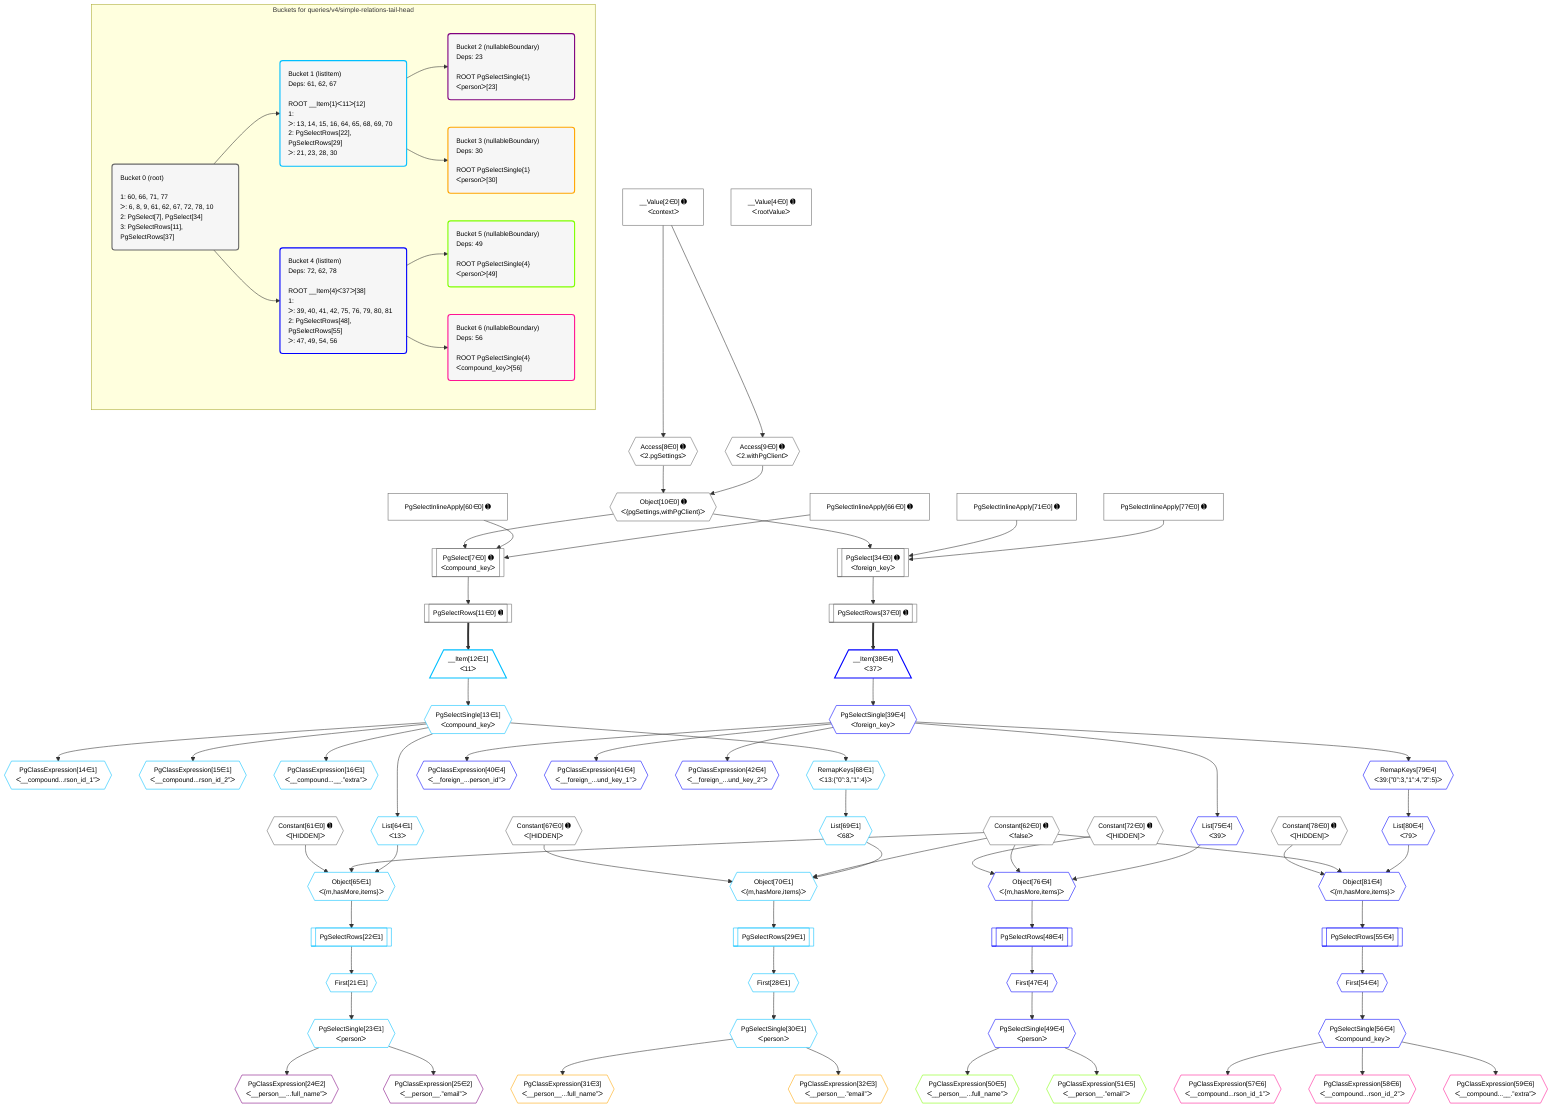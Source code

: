 %%{init: {'themeVariables': { 'fontSize': '12px'}}}%%
graph TD
    classDef path fill:#eee,stroke:#000,color:#000
    classDef plan fill:#fff,stroke-width:1px,color:#000
    classDef itemplan fill:#fff,stroke-width:2px,color:#000
    classDef unbatchedplan fill:#dff,stroke-width:1px,color:#000
    classDef sideeffectplan fill:#fcc,stroke-width:2px,color:#000
    classDef bucket fill:#f6f6f6,color:#000,stroke-width:2px,text-align:left


    %% plan dependencies
    PgSelect7[["PgSelect[7∈0] ➊<br />ᐸcompound_keyᐳ"]]:::plan
    Object10{{"Object[10∈0] ➊<br />ᐸ{pgSettings,withPgClient}ᐳ"}}:::plan
    PgSelectInlineApply60["PgSelectInlineApply[60∈0] ➊"]:::plan
    PgSelectInlineApply66["PgSelectInlineApply[66∈0] ➊"]:::plan
    Object10 & PgSelectInlineApply60 & PgSelectInlineApply66 --> PgSelect7
    PgSelect34[["PgSelect[34∈0] ➊<br />ᐸforeign_keyᐳ"]]:::plan
    PgSelectInlineApply71["PgSelectInlineApply[71∈0] ➊"]:::plan
    PgSelectInlineApply77["PgSelectInlineApply[77∈0] ➊"]:::plan
    Object10 & PgSelectInlineApply71 & PgSelectInlineApply77 --> PgSelect34
    Access8{{"Access[8∈0] ➊<br />ᐸ2.pgSettingsᐳ"}}:::plan
    Access9{{"Access[9∈0] ➊<br />ᐸ2.withPgClientᐳ"}}:::plan
    Access8 & Access9 --> Object10
    __Value2["__Value[2∈0] ➊<br />ᐸcontextᐳ"]:::plan
    __Value2 --> Access8
    __Value2 --> Access9
    PgSelectRows11[["PgSelectRows[11∈0] ➊"]]:::plan
    PgSelect7 --> PgSelectRows11
    PgSelectRows37[["PgSelectRows[37∈0] ➊"]]:::plan
    PgSelect34 --> PgSelectRows37
    __Value4["__Value[4∈0] ➊<br />ᐸrootValueᐳ"]:::plan
    Constant61{{"Constant[61∈0] ➊<br />ᐸ[HIDDEN]ᐳ"}}:::plan
    Constant62{{"Constant[62∈0] ➊<br />ᐸfalseᐳ"}}:::plan
    Constant67{{"Constant[67∈0] ➊<br />ᐸ[HIDDEN]ᐳ"}}:::plan
    Constant72{{"Constant[72∈0] ➊<br />ᐸ[HIDDEN]ᐳ"}}:::plan
    Constant78{{"Constant[78∈0] ➊<br />ᐸ[HIDDEN]ᐳ"}}:::plan
    Object65{{"Object[65∈1]<br />ᐸ{m,hasMore,items}ᐳ"}}:::plan
    List64{{"List[64∈1]<br />ᐸ13ᐳ"}}:::plan
    Constant61 & Constant62 & List64 --> Object65
    Object70{{"Object[70∈1]<br />ᐸ{m,hasMore,items}ᐳ"}}:::plan
    List69{{"List[69∈1]<br />ᐸ68ᐳ"}}:::plan
    Constant67 & Constant62 & List69 --> Object70
    __Item12[/"__Item[12∈1]<br />ᐸ11ᐳ"\]:::itemplan
    PgSelectRows11 ==> __Item12
    PgSelectSingle13{{"PgSelectSingle[13∈1]<br />ᐸcompound_keyᐳ"}}:::plan
    __Item12 --> PgSelectSingle13
    PgClassExpression14{{"PgClassExpression[14∈1]<br />ᐸ__compound...rson_id_1”ᐳ"}}:::plan
    PgSelectSingle13 --> PgClassExpression14
    PgClassExpression15{{"PgClassExpression[15∈1]<br />ᐸ__compound...rson_id_2”ᐳ"}}:::plan
    PgSelectSingle13 --> PgClassExpression15
    PgClassExpression16{{"PgClassExpression[16∈1]<br />ᐸ__compound...__.”extra”ᐳ"}}:::plan
    PgSelectSingle13 --> PgClassExpression16
    First21{{"First[21∈1]"}}:::plan
    PgSelectRows22[["PgSelectRows[22∈1]"]]:::plan
    PgSelectRows22 --> First21
    Object65 --> PgSelectRows22
    PgSelectSingle23{{"PgSelectSingle[23∈1]<br />ᐸpersonᐳ"}}:::plan
    First21 --> PgSelectSingle23
    First28{{"First[28∈1]"}}:::plan
    PgSelectRows29[["PgSelectRows[29∈1]"]]:::plan
    PgSelectRows29 --> First28
    Object70 --> PgSelectRows29
    PgSelectSingle30{{"PgSelectSingle[30∈1]<br />ᐸpersonᐳ"}}:::plan
    First28 --> PgSelectSingle30
    PgSelectSingle13 --> List64
    RemapKeys68{{"RemapKeys[68∈1]<br />ᐸ13:{”0”:3,”1”:4}ᐳ"}}:::plan
    PgSelectSingle13 --> RemapKeys68
    RemapKeys68 --> List69
    PgClassExpression24{{"PgClassExpression[24∈2]<br />ᐸ__person__...full_name”ᐳ"}}:::plan
    PgSelectSingle23 --> PgClassExpression24
    PgClassExpression25{{"PgClassExpression[25∈2]<br />ᐸ__person__.”email”ᐳ"}}:::plan
    PgSelectSingle23 --> PgClassExpression25
    PgClassExpression31{{"PgClassExpression[31∈3]<br />ᐸ__person__...full_name”ᐳ"}}:::plan
    PgSelectSingle30 --> PgClassExpression31
    PgClassExpression32{{"PgClassExpression[32∈3]<br />ᐸ__person__.”email”ᐳ"}}:::plan
    PgSelectSingle30 --> PgClassExpression32
    Object76{{"Object[76∈4]<br />ᐸ{m,hasMore,items}ᐳ"}}:::plan
    List75{{"List[75∈4]<br />ᐸ39ᐳ"}}:::plan
    Constant72 & Constant62 & List75 --> Object76
    Object81{{"Object[81∈4]<br />ᐸ{m,hasMore,items}ᐳ"}}:::plan
    List80{{"List[80∈4]<br />ᐸ79ᐳ"}}:::plan
    Constant78 & Constant62 & List80 --> Object81
    __Item38[/"__Item[38∈4]<br />ᐸ37ᐳ"\]:::itemplan
    PgSelectRows37 ==> __Item38
    PgSelectSingle39{{"PgSelectSingle[39∈4]<br />ᐸforeign_keyᐳ"}}:::plan
    __Item38 --> PgSelectSingle39
    PgClassExpression40{{"PgClassExpression[40∈4]<br />ᐸ__foreign_...person_id”ᐳ"}}:::plan
    PgSelectSingle39 --> PgClassExpression40
    PgClassExpression41{{"PgClassExpression[41∈4]<br />ᐸ__foreign_...und_key_1”ᐳ"}}:::plan
    PgSelectSingle39 --> PgClassExpression41
    PgClassExpression42{{"PgClassExpression[42∈4]<br />ᐸ__foreign_...und_key_2”ᐳ"}}:::plan
    PgSelectSingle39 --> PgClassExpression42
    First47{{"First[47∈4]"}}:::plan
    PgSelectRows48[["PgSelectRows[48∈4]"]]:::plan
    PgSelectRows48 --> First47
    Object76 --> PgSelectRows48
    PgSelectSingle49{{"PgSelectSingle[49∈4]<br />ᐸpersonᐳ"}}:::plan
    First47 --> PgSelectSingle49
    First54{{"First[54∈4]"}}:::plan
    PgSelectRows55[["PgSelectRows[55∈4]"]]:::plan
    PgSelectRows55 --> First54
    Object81 --> PgSelectRows55
    PgSelectSingle56{{"PgSelectSingle[56∈4]<br />ᐸcompound_keyᐳ"}}:::plan
    First54 --> PgSelectSingle56
    PgSelectSingle39 --> List75
    RemapKeys79{{"RemapKeys[79∈4]<br />ᐸ39:{”0”:3,”1”:4,”2”:5}ᐳ"}}:::plan
    PgSelectSingle39 --> RemapKeys79
    RemapKeys79 --> List80
    PgClassExpression50{{"PgClassExpression[50∈5]<br />ᐸ__person__...full_name”ᐳ"}}:::plan
    PgSelectSingle49 --> PgClassExpression50
    PgClassExpression51{{"PgClassExpression[51∈5]<br />ᐸ__person__.”email”ᐳ"}}:::plan
    PgSelectSingle49 --> PgClassExpression51
    PgClassExpression57{{"PgClassExpression[57∈6]<br />ᐸ__compound...rson_id_1”ᐳ"}}:::plan
    PgSelectSingle56 --> PgClassExpression57
    PgClassExpression58{{"PgClassExpression[58∈6]<br />ᐸ__compound...rson_id_2”ᐳ"}}:::plan
    PgSelectSingle56 --> PgClassExpression58
    PgClassExpression59{{"PgClassExpression[59∈6]<br />ᐸ__compound...__.”extra”ᐳ"}}:::plan
    PgSelectSingle56 --> PgClassExpression59

    %% define steps

    subgraph "Buckets for queries/v4/simple-relations-tail-head"
    Bucket0("Bucket 0 (root)<br /><br />1: 60, 66, 71, 77<br />ᐳ: 6, 8, 9, 61, 62, 67, 72, 78, 10<br />2: PgSelect[7], PgSelect[34]<br />3: PgSelectRows[11], PgSelectRows[37]"):::bucket
    classDef bucket0 stroke:#696969
    class Bucket0,__Value2,__Value4,PgSelect7,Access8,Access9,Object10,PgSelectRows11,PgSelect34,PgSelectRows37,PgSelectInlineApply60,Constant61,Constant62,PgSelectInlineApply66,Constant67,PgSelectInlineApply71,Constant72,PgSelectInlineApply77,Constant78 bucket0
    Bucket1("Bucket 1 (listItem)<br />Deps: 61, 62, 67<br /><br />ROOT __Item{1}ᐸ11ᐳ[12]<br />1: <br />ᐳ: 13, 14, 15, 16, 64, 65, 68, 69, 70<br />2: PgSelectRows[22], PgSelectRows[29]<br />ᐳ: 21, 23, 28, 30"):::bucket
    classDef bucket1 stroke:#00bfff
    class Bucket1,__Item12,PgSelectSingle13,PgClassExpression14,PgClassExpression15,PgClassExpression16,First21,PgSelectRows22,PgSelectSingle23,First28,PgSelectRows29,PgSelectSingle30,List64,Object65,RemapKeys68,List69,Object70 bucket1
    Bucket2("Bucket 2 (nullableBoundary)<br />Deps: 23<br /><br />ROOT PgSelectSingle{1}ᐸpersonᐳ[23]"):::bucket
    classDef bucket2 stroke:#7f007f
    class Bucket2,PgClassExpression24,PgClassExpression25 bucket2
    Bucket3("Bucket 3 (nullableBoundary)<br />Deps: 30<br /><br />ROOT PgSelectSingle{1}ᐸpersonᐳ[30]"):::bucket
    classDef bucket3 stroke:#ffa500
    class Bucket3,PgClassExpression31,PgClassExpression32 bucket3
    Bucket4("Bucket 4 (listItem)<br />Deps: 72, 62, 78<br /><br />ROOT __Item{4}ᐸ37ᐳ[38]<br />1: <br />ᐳ: 39, 40, 41, 42, 75, 76, 79, 80, 81<br />2: PgSelectRows[48], PgSelectRows[55]<br />ᐳ: 47, 49, 54, 56"):::bucket
    classDef bucket4 stroke:#0000ff
    class Bucket4,__Item38,PgSelectSingle39,PgClassExpression40,PgClassExpression41,PgClassExpression42,First47,PgSelectRows48,PgSelectSingle49,First54,PgSelectRows55,PgSelectSingle56,List75,Object76,RemapKeys79,List80,Object81 bucket4
    Bucket5("Bucket 5 (nullableBoundary)<br />Deps: 49<br /><br />ROOT PgSelectSingle{4}ᐸpersonᐳ[49]"):::bucket
    classDef bucket5 stroke:#7fff00
    class Bucket5,PgClassExpression50,PgClassExpression51 bucket5
    Bucket6("Bucket 6 (nullableBoundary)<br />Deps: 56<br /><br />ROOT PgSelectSingle{4}ᐸcompound_keyᐳ[56]"):::bucket
    classDef bucket6 stroke:#ff1493
    class Bucket6,PgClassExpression57,PgClassExpression58,PgClassExpression59 bucket6
    Bucket0 --> Bucket1 & Bucket4
    Bucket1 --> Bucket2 & Bucket3
    Bucket4 --> Bucket5 & Bucket6
    end